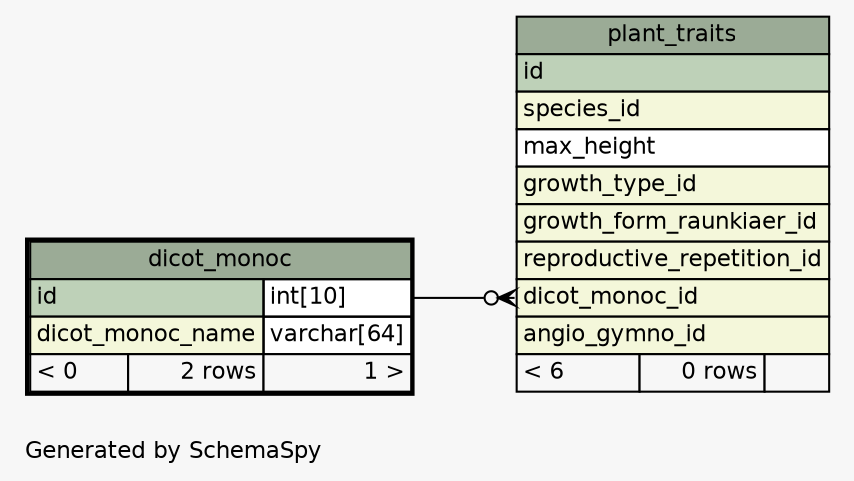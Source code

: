 // dot 2.38.0 on Mac OS X 10.11.1
// SchemaSpy rev 590
digraph "oneDegreeRelationshipsDiagram" {
  graph [
    rankdir="RL"
    bgcolor="#f7f7f7"
    label="\nGenerated by SchemaSpy"
    labeljust="l"
    nodesep="0.18"
    ranksep="0.46"
    fontname="Helvetica"
    fontsize="11"
  ];
  node [
    fontname="Helvetica"
    fontsize="11"
    shape="plaintext"
  ];
  edge [
    arrowsize="0.8"
  ];
  "plant_traits":"dicot_monoc_id":w -> "dicot_monoc":"id.type":e [arrowhead=none dir=back arrowtail=crowodot];
  "dicot_monoc" [
    label=<
    <TABLE BORDER="2" CELLBORDER="1" CELLSPACING="0" BGCOLOR="#ffffff">
      <TR><TD COLSPAN="3" BGCOLOR="#9bab96" ALIGN="CENTER">dicot_monoc</TD></TR>
      <TR><TD PORT="id" COLSPAN="2" BGCOLOR="#bed1b8" ALIGN="LEFT">id</TD><TD PORT="id.type" ALIGN="LEFT">int[10]</TD></TR>
      <TR><TD PORT="dicot_monoc_name" COLSPAN="2" BGCOLOR="#f4f7da" ALIGN="LEFT">dicot_monoc_name</TD><TD PORT="dicot_monoc_name.type" ALIGN="LEFT">varchar[64]</TD></TR>
      <TR><TD ALIGN="LEFT" BGCOLOR="#f7f7f7">&lt; 0</TD><TD ALIGN="RIGHT" BGCOLOR="#f7f7f7">2 rows</TD><TD ALIGN="RIGHT" BGCOLOR="#f7f7f7">1 &gt;</TD></TR>
    </TABLE>>
    URL="dicot_monoc.html"
    tooltip="dicot_monoc"
  ];
  "plant_traits" [
    label=<
    <TABLE BORDER="0" CELLBORDER="1" CELLSPACING="0" BGCOLOR="#ffffff">
      <TR><TD COLSPAN="3" BGCOLOR="#9bab96" ALIGN="CENTER">plant_traits</TD></TR>
      <TR><TD PORT="id" COLSPAN="3" BGCOLOR="#bed1b8" ALIGN="LEFT">id</TD></TR>
      <TR><TD PORT="species_id" COLSPAN="3" BGCOLOR="#f4f7da" ALIGN="LEFT">species_id</TD></TR>
      <TR><TD PORT="max_height" COLSPAN="3" ALIGN="LEFT">max_height</TD></TR>
      <TR><TD PORT="growth_type_id" COLSPAN="3" BGCOLOR="#f4f7da" ALIGN="LEFT">growth_type_id</TD></TR>
      <TR><TD PORT="growth_form_raunkiaer_id" COLSPAN="3" BGCOLOR="#f4f7da" ALIGN="LEFT">growth_form_raunkiaer_id</TD></TR>
      <TR><TD PORT="reproductive_repetition_id" COLSPAN="3" BGCOLOR="#f4f7da" ALIGN="LEFT">reproductive_repetition_id</TD></TR>
      <TR><TD PORT="dicot_monoc_id" COLSPAN="3" BGCOLOR="#f4f7da" ALIGN="LEFT">dicot_monoc_id</TD></TR>
      <TR><TD PORT="angio_gymno_id" COLSPAN="3" BGCOLOR="#f4f7da" ALIGN="LEFT">angio_gymno_id</TD></TR>
      <TR><TD ALIGN="LEFT" BGCOLOR="#f7f7f7">&lt; 6</TD><TD ALIGN="RIGHT" BGCOLOR="#f7f7f7">0 rows</TD><TD ALIGN="RIGHT" BGCOLOR="#f7f7f7">  </TD></TR>
    </TABLE>>
    URL="plant_traits.html"
    tooltip="plant_traits"
  ];
}
